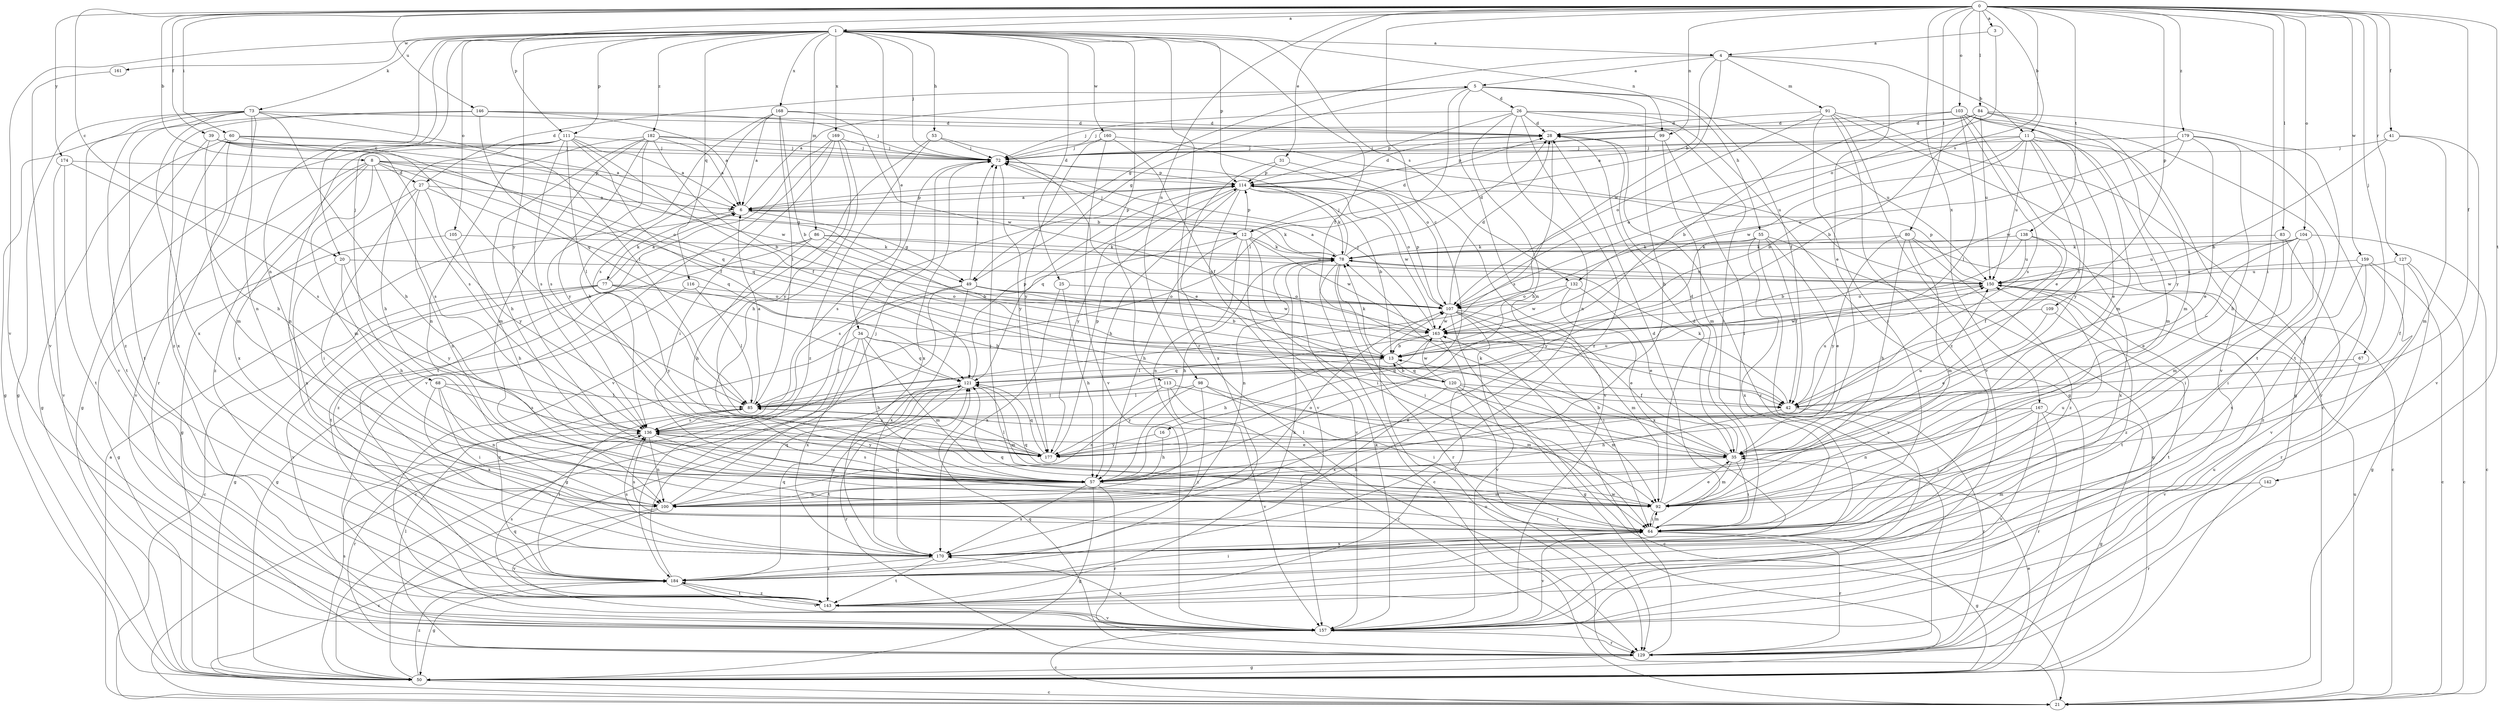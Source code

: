 strict digraph  {
0;
1;
3;
4;
5;
6;
8;
11;
12;
13;
16;
20;
21;
25;
26;
27;
28;
31;
34;
35;
39;
41;
42;
49;
50;
53;
55;
57;
60;
64;
67;
68;
72;
73;
77;
78;
80;
83;
84;
85;
86;
91;
92;
98;
99;
100;
103;
104;
105;
107;
109;
111;
113;
114;
116;
120;
121;
127;
129;
132;
136;
138;
142;
143;
146;
150;
157;
159;
160;
161;
163;
167;
168;
169;
170;
174;
177;
179;
182;
184;
0 -> 1  [label=a];
0 -> 3  [label=a];
0 -> 8  [label=b];
0 -> 11  [label=b];
0 -> 16  [label=c];
0 -> 20  [label=c];
0 -> 31  [label=e];
0 -> 39  [label=f];
0 -> 41  [label=f];
0 -> 42  [label=f];
0 -> 60  [label=i];
0 -> 64  [label=i];
0 -> 67  [label=j];
0 -> 80  [label=l];
0 -> 83  [label=l];
0 -> 84  [label=l];
0 -> 98  [label=n];
0 -> 99  [label=n];
0 -> 103  [label=o];
0 -> 104  [label=o];
0 -> 109  [label=p];
0 -> 111  [label=p];
0 -> 127  [label=r];
0 -> 132  [label=s];
0 -> 138  [label=t];
0 -> 142  [label=t];
0 -> 146  [label=u];
0 -> 159  [label=w];
0 -> 167  [label=x];
0 -> 174  [label=y];
0 -> 179  [label=z];
1 -> 4  [label=a];
1 -> 20  [label=c];
1 -> 25  [label=d];
1 -> 34  [label=e];
1 -> 42  [label=f];
1 -> 53  [label=h];
1 -> 68  [label=j];
1 -> 72  [label=j];
1 -> 73  [label=k];
1 -> 86  [label=m];
1 -> 99  [label=n];
1 -> 100  [label=n];
1 -> 105  [label=o];
1 -> 111  [label=p];
1 -> 113  [label=p];
1 -> 114  [label=p];
1 -> 116  [label=q];
1 -> 129  [label=r];
1 -> 132  [label=s];
1 -> 157  [label=v];
1 -> 160  [label=w];
1 -> 161  [label=w];
1 -> 168  [label=x];
1 -> 169  [label=x];
1 -> 177  [label=y];
1 -> 182  [label=z];
3 -> 4  [label=a];
3 -> 107  [label=o];
4 -> 5  [label=a];
4 -> 11  [label=b];
4 -> 12  [label=b];
4 -> 35  [label=e];
4 -> 49  [label=g];
4 -> 91  [label=m];
4 -> 163  [label=w];
5 -> 26  [label=d];
5 -> 27  [label=d];
5 -> 42  [label=f];
5 -> 49  [label=g];
5 -> 55  [label=h];
5 -> 57  [label=h];
5 -> 85  [label=l];
5 -> 100  [label=n];
6 -> 5  [label=a];
6 -> 12  [label=b];
6 -> 49  [label=g];
6 -> 77  [label=k];
6 -> 78  [label=k];
6 -> 114  [label=p];
8 -> 27  [label=d];
8 -> 49  [label=g];
8 -> 78  [label=k];
8 -> 92  [label=m];
8 -> 107  [label=o];
8 -> 120  [label=q];
8 -> 136  [label=s];
8 -> 157  [label=v];
8 -> 170  [label=x];
8 -> 184  [label=z];
11 -> 13  [label=b];
11 -> 35  [label=e];
11 -> 42  [label=f];
11 -> 72  [label=j];
11 -> 92  [label=m];
11 -> 107  [label=o];
11 -> 150  [label=u];
11 -> 163  [label=w];
11 -> 177  [label=y];
12 -> 28  [label=d];
12 -> 57  [label=h];
12 -> 64  [label=i];
12 -> 72  [label=j];
12 -> 78  [label=k];
12 -> 100  [label=n];
12 -> 114  [label=p];
12 -> 136  [label=s];
12 -> 157  [label=v];
12 -> 163  [label=w];
13 -> 78  [label=k];
13 -> 120  [label=q];
13 -> 121  [label=q];
16 -> 57  [label=h];
16 -> 177  [label=y];
20 -> 57  [label=h];
20 -> 100  [label=n];
20 -> 150  [label=u];
20 -> 177  [label=y];
21 -> 6  [label=a];
21 -> 107  [label=o];
21 -> 150  [label=u];
25 -> 57  [label=h];
25 -> 107  [label=o];
25 -> 170  [label=x];
26 -> 28  [label=d];
26 -> 50  [label=g];
26 -> 57  [label=h];
26 -> 64  [label=i];
26 -> 72  [label=j];
26 -> 100  [label=n];
26 -> 114  [label=p];
26 -> 150  [label=u];
26 -> 184  [label=z];
27 -> 6  [label=a];
27 -> 50  [label=g];
27 -> 64  [label=i];
27 -> 100  [label=n];
27 -> 121  [label=q];
27 -> 177  [label=y];
28 -> 72  [label=j];
28 -> 129  [label=r];
28 -> 136  [label=s];
31 -> 114  [label=p];
31 -> 157  [label=v];
31 -> 170  [label=x];
34 -> 13  [label=b];
34 -> 57  [label=h];
34 -> 92  [label=m];
34 -> 121  [label=q];
34 -> 170  [label=x];
34 -> 184  [label=z];
35 -> 13  [label=b];
35 -> 28  [label=d];
35 -> 57  [label=h];
35 -> 64  [label=i];
35 -> 78  [label=k];
35 -> 85  [label=l];
35 -> 92  [label=m];
39 -> 42  [label=f];
39 -> 57  [label=h];
39 -> 72  [label=j];
39 -> 136  [label=s];
39 -> 143  [label=t];
39 -> 163  [label=w];
41 -> 13  [label=b];
41 -> 72  [label=j];
41 -> 92  [label=m];
41 -> 157  [label=v];
42 -> 57  [label=h];
42 -> 78  [label=k];
42 -> 129  [label=r];
42 -> 150  [label=u];
49 -> 13  [label=b];
49 -> 21  [label=c];
49 -> 50  [label=g];
49 -> 72  [label=j];
49 -> 107  [label=o];
49 -> 163  [label=w];
49 -> 170  [label=x];
50 -> 21  [label=c];
50 -> 35  [label=e];
50 -> 121  [label=q];
50 -> 136  [label=s];
50 -> 184  [label=z];
53 -> 35  [label=e];
53 -> 72  [label=j];
53 -> 157  [label=v];
53 -> 184  [label=z];
55 -> 35  [label=e];
55 -> 42  [label=f];
55 -> 50  [label=g];
55 -> 78  [label=k];
55 -> 157  [label=v];
55 -> 170  [label=x];
55 -> 177  [label=y];
57 -> 50  [label=g];
57 -> 92  [label=m];
57 -> 100  [label=n];
57 -> 129  [label=r];
57 -> 136  [label=s];
57 -> 170  [label=x];
60 -> 6  [label=a];
60 -> 50  [label=g];
60 -> 72  [label=j];
60 -> 85  [label=l];
60 -> 92  [label=m];
60 -> 170  [label=x];
64 -> 28  [label=d];
64 -> 50  [label=g];
64 -> 72  [label=j];
64 -> 92  [label=m];
64 -> 121  [label=q];
64 -> 129  [label=r];
64 -> 136  [label=s];
64 -> 150  [label=u];
64 -> 157  [label=v];
64 -> 170  [label=x];
67 -> 121  [label=q];
67 -> 157  [label=v];
68 -> 64  [label=i];
68 -> 85  [label=l];
68 -> 100  [label=n];
68 -> 136  [label=s];
68 -> 170  [label=x];
72 -> 114  [label=p];
72 -> 170  [label=x];
72 -> 177  [label=y];
73 -> 28  [label=d];
73 -> 50  [label=g];
73 -> 57  [label=h];
73 -> 85  [label=l];
73 -> 100  [label=n];
73 -> 129  [label=r];
73 -> 143  [label=t];
73 -> 157  [label=v];
73 -> 170  [label=x];
73 -> 184  [label=z];
77 -> 6  [label=a];
77 -> 13  [label=b];
77 -> 21  [label=c];
77 -> 50  [label=g];
77 -> 107  [label=o];
77 -> 157  [label=v];
77 -> 177  [label=y];
78 -> 6  [label=a];
78 -> 21  [label=c];
78 -> 28  [label=d];
78 -> 57  [label=h];
78 -> 64  [label=i];
78 -> 72  [label=j];
78 -> 100  [label=n];
78 -> 129  [label=r];
78 -> 150  [label=u];
80 -> 21  [label=c];
80 -> 57  [label=h];
80 -> 78  [label=k];
80 -> 92  [label=m];
80 -> 177  [label=y];
80 -> 184  [label=z];
83 -> 64  [label=i];
83 -> 78  [label=k];
83 -> 157  [label=v];
84 -> 6  [label=a];
84 -> 13  [label=b];
84 -> 28  [label=d];
84 -> 72  [label=j];
84 -> 92  [label=m];
84 -> 143  [label=t];
84 -> 150  [label=u];
84 -> 177  [label=y];
85 -> 6  [label=a];
85 -> 136  [label=s];
85 -> 150  [label=u];
86 -> 13  [label=b];
86 -> 57  [label=h];
86 -> 78  [label=k];
86 -> 143  [label=t];
86 -> 150  [label=u];
86 -> 184  [label=z];
91 -> 21  [label=c];
91 -> 28  [label=d];
91 -> 50  [label=g];
91 -> 64  [label=i];
91 -> 107  [label=o];
91 -> 157  [label=v];
91 -> 184  [label=z];
92 -> 28  [label=d];
92 -> 35  [label=e];
92 -> 64  [label=i];
92 -> 121  [label=q];
98 -> 64  [label=i];
98 -> 85  [label=l];
98 -> 92  [label=m];
98 -> 177  [label=y];
98 -> 184  [label=z];
99 -> 64  [label=i];
99 -> 72  [label=j];
99 -> 92  [label=m];
99 -> 114  [label=p];
100 -> 21  [label=c];
100 -> 72  [label=j];
100 -> 107  [label=o];
100 -> 121  [label=q];
100 -> 157  [label=v];
103 -> 13  [label=b];
103 -> 28  [label=d];
103 -> 35  [label=e];
103 -> 85  [label=l];
103 -> 92  [label=m];
103 -> 136  [label=s];
103 -> 143  [label=t];
103 -> 157  [label=v];
104 -> 21  [label=c];
104 -> 35  [label=e];
104 -> 64  [label=i];
104 -> 78  [label=k];
104 -> 92  [label=m];
104 -> 150  [label=u];
104 -> 163  [label=w];
105 -> 50  [label=g];
105 -> 57  [label=h];
105 -> 78  [label=k];
107 -> 28  [label=d];
107 -> 35  [label=e];
107 -> 50  [label=g];
107 -> 64  [label=i];
107 -> 92  [label=m];
107 -> 114  [label=p];
107 -> 157  [label=v];
107 -> 163  [label=w];
109 -> 35  [label=e];
109 -> 143  [label=t];
109 -> 163  [label=w];
111 -> 6  [label=a];
111 -> 42  [label=f];
111 -> 50  [label=g];
111 -> 57  [label=h];
111 -> 72  [label=j];
111 -> 85  [label=l];
111 -> 100  [label=n];
111 -> 121  [label=q];
111 -> 136  [label=s];
113 -> 35  [label=e];
113 -> 85  [label=l];
113 -> 100  [label=n];
113 -> 129  [label=r];
113 -> 157  [label=v];
114 -> 6  [label=a];
114 -> 13  [label=b];
114 -> 28  [label=d];
114 -> 57  [label=h];
114 -> 78  [label=k];
114 -> 107  [label=o];
114 -> 121  [label=q];
114 -> 136  [label=s];
114 -> 157  [label=v];
114 -> 163  [label=w];
114 -> 177  [label=y];
116 -> 50  [label=g];
116 -> 85  [label=l];
116 -> 107  [label=o];
120 -> 13  [label=b];
120 -> 21  [label=c];
120 -> 42  [label=f];
120 -> 92  [label=m];
120 -> 129  [label=r];
120 -> 163  [label=w];
120 -> 170  [label=x];
121 -> 85  [label=l];
121 -> 92  [label=m];
121 -> 114  [label=p];
121 -> 129  [label=r];
121 -> 143  [label=t];
127 -> 21  [label=c];
127 -> 42  [label=f];
127 -> 50  [label=g];
127 -> 150  [label=u];
129 -> 50  [label=g];
129 -> 85  [label=l];
129 -> 121  [label=q];
129 -> 150  [label=u];
129 -> 163  [label=w];
132 -> 35  [label=e];
132 -> 107  [label=o];
132 -> 163  [label=w];
132 -> 170  [label=x];
136 -> 35  [label=e];
136 -> 92  [label=m];
136 -> 100  [label=n];
136 -> 129  [label=r];
136 -> 177  [label=y];
138 -> 13  [label=b];
138 -> 42  [label=f];
138 -> 78  [label=k];
138 -> 150  [label=u];
138 -> 170  [label=x];
142 -> 92  [label=m];
142 -> 129  [label=r];
143 -> 78  [label=k];
143 -> 136  [label=s];
143 -> 157  [label=v];
143 -> 184  [label=z];
146 -> 6  [label=a];
146 -> 28  [label=d];
146 -> 50  [label=g];
146 -> 72  [label=j];
146 -> 121  [label=q];
146 -> 184  [label=z];
150 -> 107  [label=o];
150 -> 114  [label=p];
150 -> 143  [label=t];
150 -> 184  [label=z];
157 -> 21  [label=c];
157 -> 78  [label=k];
157 -> 129  [label=r];
157 -> 170  [label=x];
159 -> 21  [label=c];
159 -> 129  [label=r];
159 -> 150  [label=u];
159 -> 170  [label=x];
159 -> 184  [label=z];
160 -> 42  [label=f];
160 -> 72  [label=j];
160 -> 107  [label=o];
160 -> 157  [label=v];
160 -> 177  [label=y];
161 -> 157  [label=v];
163 -> 13  [label=b];
163 -> 57  [label=h];
163 -> 72  [label=j];
163 -> 85  [label=l];
163 -> 143  [label=t];
167 -> 50  [label=g];
167 -> 64  [label=i];
167 -> 100  [label=n];
167 -> 129  [label=r];
167 -> 136  [label=s];
167 -> 157  [label=v];
168 -> 6  [label=a];
168 -> 13  [label=b];
168 -> 28  [label=d];
168 -> 57  [label=h];
168 -> 85  [label=l];
168 -> 136  [label=s];
168 -> 163  [label=w];
169 -> 57  [label=h];
169 -> 64  [label=i];
169 -> 72  [label=j];
169 -> 143  [label=t];
169 -> 157  [label=v];
169 -> 177  [label=y];
170 -> 121  [label=q];
170 -> 136  [label=s];
170 -> 143  [label=t];
170 -> 184  [label=z];
174 -> 114  [label=p];
174 -> 136  [label=s];
174 -> 143  [label=t];
174 -> 157  [label=v];
177 -> 85  [label=l];
177 -> 114  [label=p];
177 -> 121  [label=q];
177 -> 150  [label=u];
179 -> 35  [label=e];
179 -> 57  [label=h];
179 -> 72  [label=j];
179 -> 107  [label=o];
179 -> 129  [label=r];
179 -> 163  [label=w];
182 -> 6  [label=a];
182 -> 13  [label=b];
182 -> 57  [label=h];
182 -> 72  [label=j];
182 -> 92  [label=m];
182 -> 100  [label=n];
182 -> 136  [label=s];
182 -> 150  [label=u];
182 -> 177  [label=y];
184 -> 50  [label=g];
184 -> 64  [label=i];
184 -> 72  [label=j];
184 -> 85  [label=l];
184 -> 121  [label=q];
184 -> 143  [label=t];
184 -> 157  [label=v];
}
